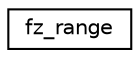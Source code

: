 digraph "Graphical Class Hierarchy"
{
 // LATEX_PDF_SIZE
  edge [fontname="Helvetica",fontsize="10",labelfontname="Helvetica",labelfontsize="10"];
  node [fontname="Helvetica",fontsize="10",shape=record];
  rankdir="LR";
  Node0 [label="fz_range",height=0.2,width=0.4,color="black", fillcolor="white", style="filled",URL="$structfz__range.html",tooltip=" "];
}
